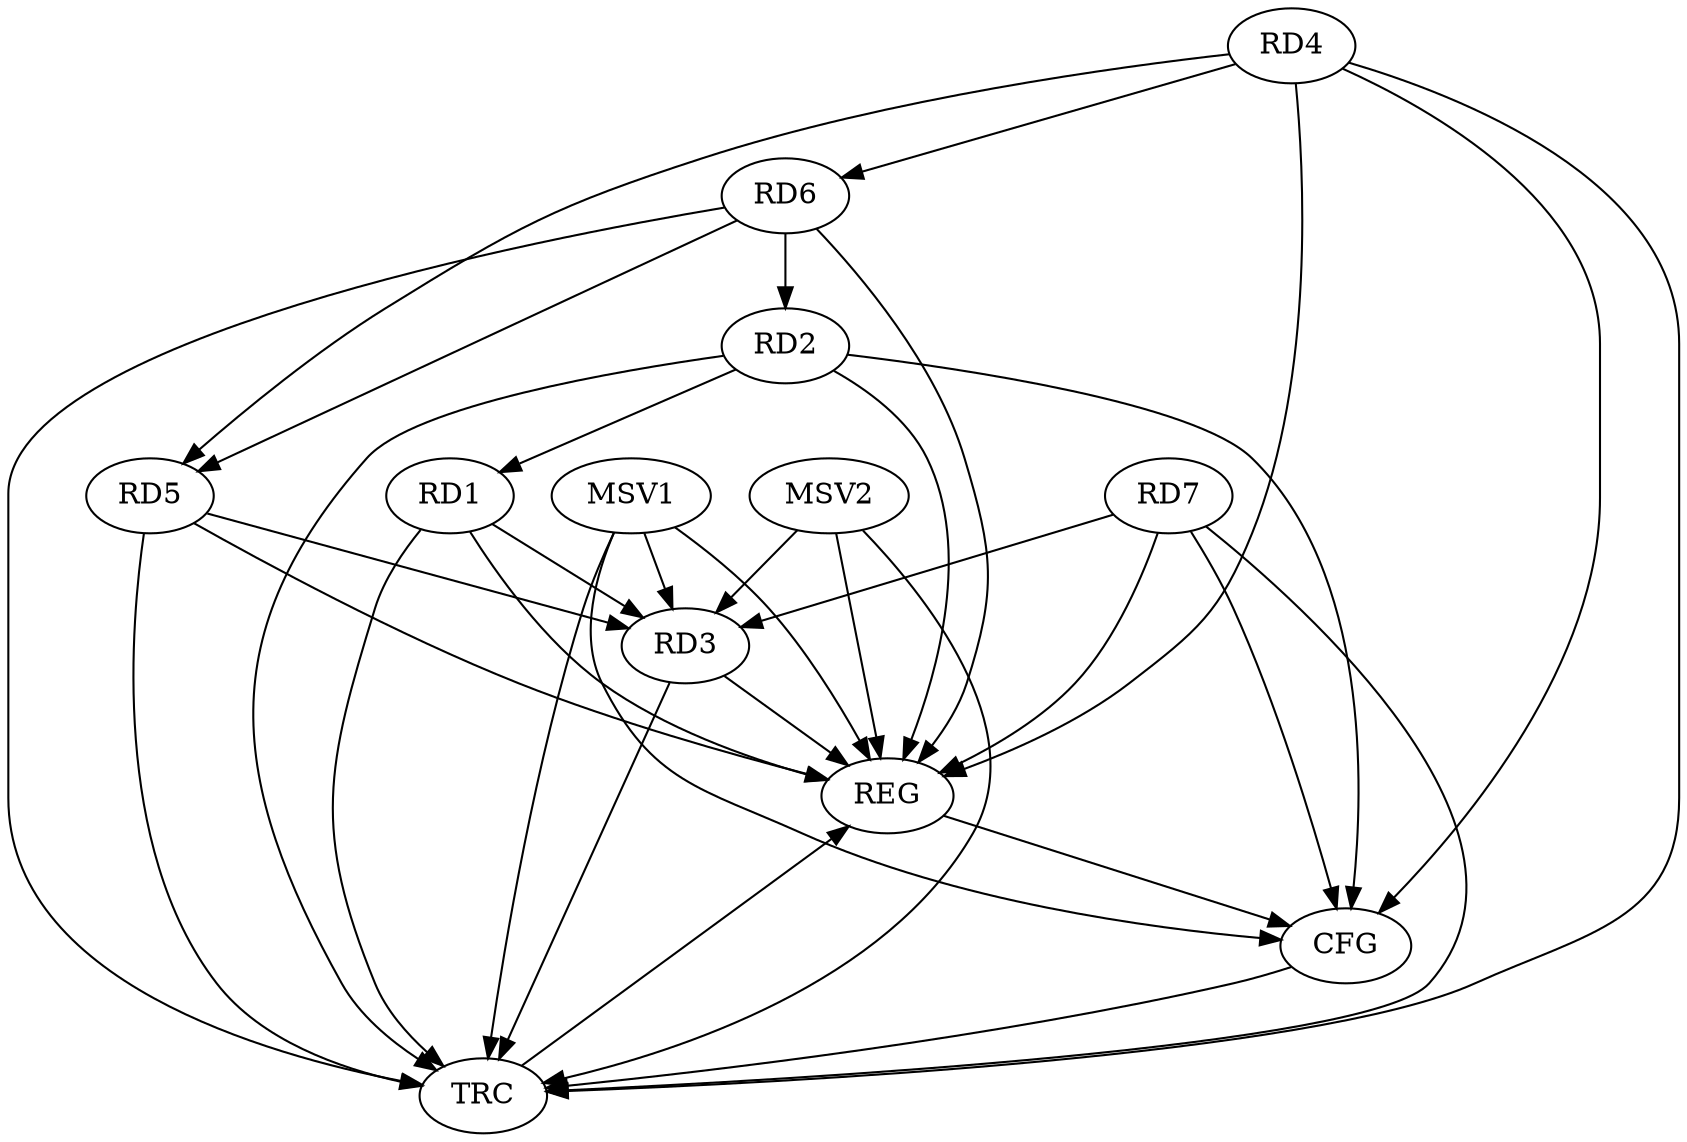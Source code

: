 strict digraph G {
  RD1 [ label="RD1" ];
  RD2 [ label="RD2" ];
  RD3 [ label="RD3" ];
  RD4 [ label="RD4" ];
  RD5 [ label="RD5" ];
  RD6 [ label="RD6" ];
  RD7 [ label="RD7" ];
  REG [ label="REG" ];
  CFG [ label="CFG" ];
  TRC [ label="TRC" ];
  MSV1 [ label="MSV1" ];
  MSV2 [ label="MSV2" ];
  RD2 -> RD1;
  RD1 -> RD3;
  RD6 -> RD2;
  RD5 -> RD3;
  RD7 -> RD3;
  RD4 -> RD5;
  RD4 -> RD6;
  RD6 -> RD5;
  RD1 -> REG;
  RD2 -> REG;
  RD3 -> REG;
  RD4 -> REG;
  RD5 -> REG;
  RD6 -> REG;
  RD7 -> REG;
  RD7 -> CFG;
  RD4 -> CFG;
  RD2 -> CFG;
  REG -> CFG;
  RD1 -> TRC;
  RD2 -> TRC;
  RD3 -> TRC;
  RD4 -> TRC;
  RD5 -> TRC;
  RD6 -> TRC;
  RD7 -> TRC;
  CFG -> TRC;
  TRC -> REG;
  MSV1 -> RD3;
  MSV1 -> REG;
  MSV1 -> TRC;
  MSV1 -> CFG;
  MSV2 -> RD3;
  MSV2 -> REG;
  MSV2 -> TRC;
}
